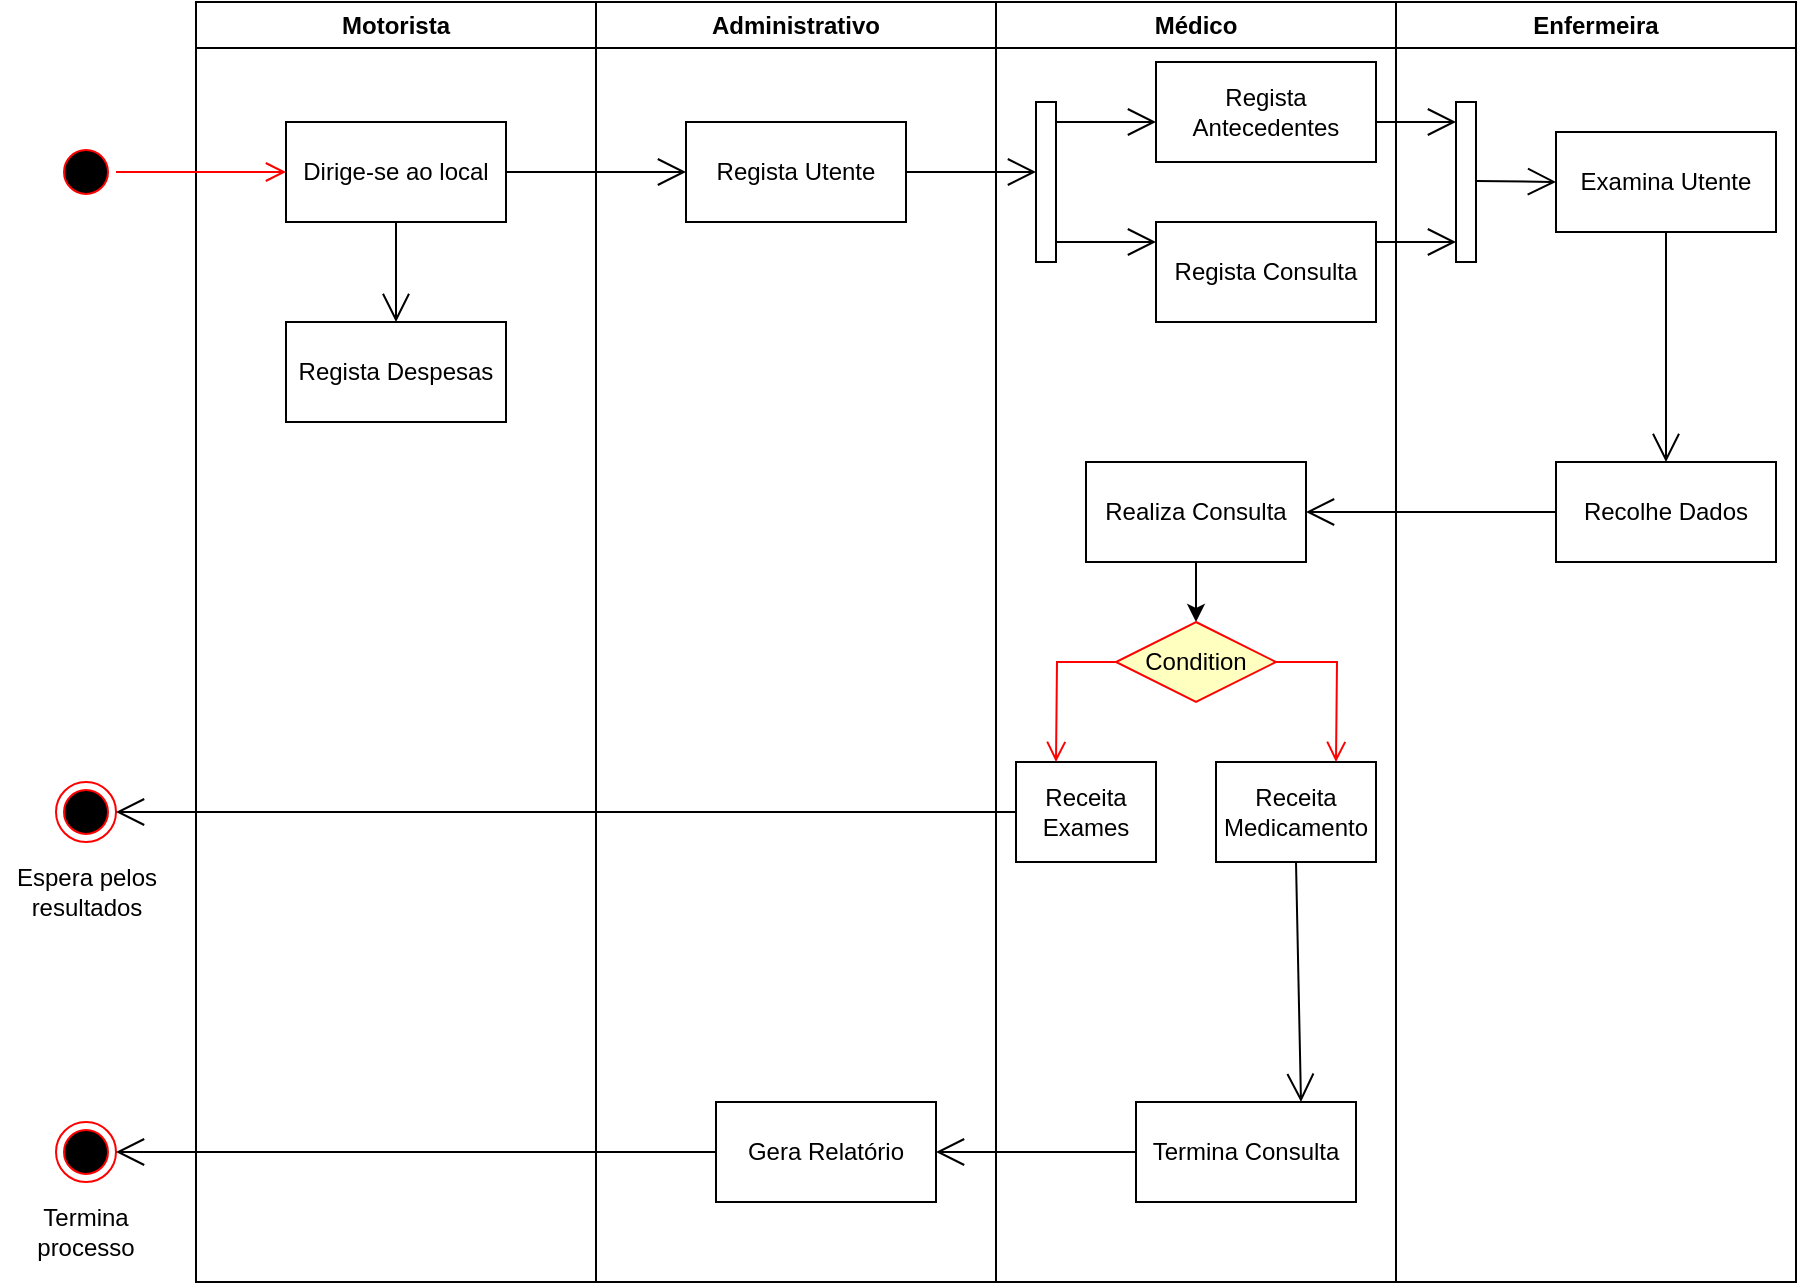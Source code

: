 <mxfile version="21.3.2" type="device" pages="2">
  <diagram name="Página-1" id="1N2g4Bq1KVtHdoyh-hZb">
    <mxGraphModel dx="1434" dy="756" grid="1" gridSize="10" guides="1" tooltips="1" connect="1" arrows="1" fold="1" page="1" pageScale="1" pageWidth="827" pageHeight="1169" math="0" shadow="0">
      <root>
        <mxCell id="0" />
        <mxCell id="1" parent="0" />
        <mxCell id="5waYzTfy96GrITrAyqW0-1" value="Motorista" style="swimlane;whiteSpace=wrap;html=1;" parent="1" vertex="1">
          <mxGeometry x="160" y="80" width="200" height="640" as="geometry" />
        </mxCell>
        <mxCell id="F6BKt166BYReW-WNeZs6-3" value="Dirige-se ao local" style="html=1;whiteSpace=wrap;" parent="5waYzTfy96GrITrAyqW0-1" vertex="1">
          <mxGeometry x="45" y="60" width="110" height="50" as="geometry" />
        </mxCell>
        <mxCell id="F6BKt166BYReW-WNeZs6-7" value="Regista Despesas" style="html=1;whiteSpace=wrap;" parent="5waYzTfy96GrITrAyqW0-1" vertex="1">
          <mxGeometry x="45" y="160" width="110" height="50" as="geometry" />
        </mxCell>
        <mxCell id="5waYzTfy96GrITrAyqW0-2" value="Administrativo" style="swimlane;whiteSpace=wrap;html=1;" parent="1" vertex="1">
          <mxGeometry x="360" y="80" width="200" height="640" as="geometry" />
        </mxCell>
        <mxCell id="F6BKt166BYReW-WNeZs6-9" value="Regista Utente" style="html=1;whiteSpace=wrap;" parent="5waYzTfy96GrITrAyqW0-2" vertex="1">
          <mxGeometry x="45" y="60" width="110" height="50" as="geometry" />
        </mxCell>
        <mxCell id="F6BKt166BYReW-WNeZs6-42" value="Gera Relatório" style="html=1;whiteSpace=wrap;" parent="5waYzTfy96GrITrAyqW0-2" vertex="1">
          <mxGeometry x="60" y="550" width="110" height="50" as="geometry" />
        </mxCell>
        <mxCell id="5waYzTfy96GrITrAyqW0-3" value="Médico" style="swimlane;whiteSpace=wrap;html=1;" parent="1" vertex="1">
          <mxGeometry x="560" y="80" width="200" height="640" as="geometry" />
        </mxCell>
        <mxCell id="F6BKt166BYReW-WNeZs6-11" value="" style="html=1;points=[];perimeter=orthogonalPerimeter;outlineConnect=0;targetShapes=umlLifeline;portConstraint=eastwest;newEdgeStyle={&quot;edgeStyle&quot;:&quot;elbowEdgeStyle&quot;,&quot;elbow&quot;:&quot;vertical&quot;,&quot;curved&quot;:0,&quot;rounded&quot;:0};" parent="5waYzTfy96GrITrAyqW0-3" vertex="1">
          <mxGeometry x="20" y="50" width="10" height="80" as="geometry" />
        </mxCell>
        <mxCell id="F6BKt166BYReW-WNeZs6-13" value="Regista Antecedentes" style="html=1;whiteSpace=wrap;" parent="5waYzTfy96GrITrAyqW0-3" vertex="1">
          <mxGeometry x="80" y="30" width="110" height="50" as="geometry" />
        </mxCell>
        <mxCell id="F6BKt166BYReW-WNeZs6-15" value="" style="endArrow=open;endFill=1;endSize=12;html=1;rounded=0;" parent="5waYzTfy96GrITrAyqW0-3" edge="1">
          <mxGeometry width="160" relative="1" as="geometry">
            <mxPoint x="30" y="120" as="sourcePoint" />
            <mxPoint x="80" y="120" as="targetPoint" />
          </mxGeometry>
        </mxCell>
        <mxCell id="F6BKt166BYReW-WNeZs6-16" value="Regista Consulta" style="html=1;whiteSpace=wrap;" parent="5waYzTfy96GrITrAyqW0-3" vertex="1">
          <mxGeometry x="80" y="110" width="110" height="50" as="geometry" />
        </mxCell>
        <mxCell id="F6BKt166BYReW-WNeZs6-17" value="" style="endArrow=open;endFill=1;endSize=12;html=1;rounded=0;" parent="5waYzTfy96GrITrAyqW0-3" edge="1">
          <mxGeometry width="160" relative="1" as="geometry">
            <mxPoint x="30" y="60" as="sourcePoint" />
            <mxPoint x="80" y="60" as="targetPoint" />
          </mxGeometry>
        </mxCell>
        <mxCell id="F6BKt166BYReW-WNeZs6-33" value="" style="edgeStyle=orthogonalEdgeStyle;rounded=0;orthogonalLoop=1;jettySize=auto;html=1;" parent="5waYzTfy96GrITrAyqW0-3" source="F6BKt166BYReW-WNeZs6-26" target="F6BKt166BYReW-WNeZs6-27" edge="1">
          <mxGeometry relative="1" as="geometry" />
        </mxCell>
        <mxCell id="F6BKt166BYReW-WNeZs6-26" value="Realiza Consulta" style="html=1;whiteSpace=wrap;" parent="5waYzTfy96GrITrAyqW0-3" vertex="1">
          <mxGeometry x="45" y="230" width="110" height="50" as="geometry" />
        </mxCell>
        <mxCell id="F6BKt166BYReW-WNeZs6-27" value="Condition" style="rhombus;whiteSpace=wrap;html=1;fontColor=#000000;fillColor=#ffffc0;strokeColor=#ff0000;" parent="5waYzTfy96GrITrAyqW0-3" vertex="1">
          <mxGeometry x="60" y="310" width="80" height="40" as="geometry" />
        </mxCell>
        <mxCell id="F6BKt166BYReW-WNeZs6-35" value="Receita Exames" style="html=1;whiteSpace=wrap;" parent="5waYzTfy96GrITrAyqW0-3" vertex="1">
          <mxGeometry x="10" y="380" width="70" height="50" as="geometry" />
        </mxCell>
        <mxCell id="F6BKt166BYReW-WNeZs6-36" value="" style="endArrow=open;endFill=1;endSize=12;html=1;rounded=0;exitX=0.5;exitY=1;exitDx=0;exitDy=0;entryX=0.75;entryY=0;entryDx=0;entryDy=0;" parent="5waYzTfy96GrITrAyqW0-3" source="F6BKt166BYReW-WNeZs6-34" target="F6BKt166BYReW-WNeZs6-40" edge="1">
          <mxGeometry width="160" relative="1" as="geometry">
            <mxPoint x="10" y="470" as="sourcePoint" />
            <mxPoint x="160" y="490" as="targetPoint" />
          </mxGeometry>
        </mxCell>
        <mxCell id="F6BKt166BYReW-WNeZs6-40" value="Termina Consulta" style="html=1;whiteSpace=wrap;" parent="5waYzTfy96GrITrAyqW0-3" vertex="1">
          <mxGeometry x="70" y="550" width="110" height="50" as="geometry" />
        </mxCell>
        <mxCell id="F6BKt166BYReW-WNeZs6-34" value="Receita Medicamento" style="html=1;whiteSpace=wrap;" parent="5waYzTfy96GrITrAyqW0-3" vertex="1">
          <mxGeometry x="110" y="380" width="80" height="50" as="geometry" />
        </mxCell>
        <mxCell id="5waYzTfy96GrITrAyqW0-4" value="Enfermeira" style="swimlane;whiteSpace=wrap;html=1;startSize=23;" parent="1" vertex="1">
          <mxGeometry x="760" y="80" width="200" height="640" as="geometry" />
        </mxCell>
        <mxCell id="F6BKt166BYReW-WNeZs6-18" value="" style="endArrow=open;endFill=1;endSize=12;html=1;rounded=0;" parent="5waYzTfy96GrITrAyqW0-4" edge="1">
          <mxGeometry width="160" relative="1" as="geometry">
            <mxPoint x="-10" y="60" as="sourcePoint" />
            <mxPoint x="30" y="60" as="targetPoint" />
          </mxGeometry>
        </mxCell>
        <mxCell id="F6BKt166BYReW-WNeZs6-19" value="" style="endArrow=open;endFill=1;endSize=12;html=1;rounded=0;" parent="5waYzTfy96GrITrAyqW0-4" edge="1">
          <mxGeometry width="160" relative="1" as="geometry">
            <mxPoint x="-10" y="120" as="sourcePoint" />
            <mxPoint x="30" y="120" as="targetPoint" />
          </mxGeometry>
        </mxCell>
        <mxCell id="F6BKt166BYReW-WNeZs6-20" value="" style="html=1;points=[];perimeter=orthogonalPerimeter;outlineConnect=0;targetShapes=umlLifeline;portConstraint=eastwest;newEdgeStyle={&quot;edgeStyle&quot;:&quot;elbowEdgeStyle&quot;,&quot;elbow&quot;:&quot;vertical&quot;,&quot;curved&quot;:0,&quot;rounded&quot;:0};" parent="5waYzTfy96GrITrAyqW0-4" vertex="1">
          <mxGeometry x="30" y="50" width="10" height="80" as="geometry" />
        </mxCell>
        <mxCell id="F6BKt166BYReW-WNeZs6-21" value="" style="endArrow=open;endFill=1;endSize=12;html=1;rounded=0;" parent="5waYzTfy96GrITrAyqW0-4" edge="1">
          <mxGeometry width="160" relative="1" as="geometry">
            <mxPoint x="40" y="89.5" as="sourcePoint" />
            <mxPoint x="80" y="90" as="targetPoint" />
          </mxGeometry>
        </mxCell>
        <mxCell id="F6BKt166BYReW-WNeZs6-22" value="Examina Utente" style="html=1;whiteSpace=wrap;" parent="5waYzTfy96GrITrAyqW0-4" vertex="1">
          <mxGeometry x="80" y="65" width="110" height="50" as="geometry" />
        </mxCell>
        <mxCell id="F6BKt166BYReW-WNeZs6-24" value="Recolhe Dados" style="html=1;whiteSpace=wrap;" parent="5waYzTfy96GrITrAyqW0-4" vertex="1">
          <mxGeometry x="80" y="230" width="110" height="50" as="geometry" />
        </mxCell>
        <mxCell id="F6BKt166BYReW-WNeZs6-23" value="" style="endArrow=open;endFill=1;endSize=12;html=1;rounded=0;exitX=0.5;exitY=1;exitDx=0;exitDy=0;" parent="5waYzTfy96GrITrAyqW0-4" source="F6BKt166BYReW-WNeZs6-22" target="F6BKt166BYReW-WNeZs6-24" edge="1">
          <mxGeometry width="160" relative="1" as="geometry">
            <mxPoint x="67" y="200" as="sourcePoint" />
            <mxPoint x="135" y="180" as="targetPoint" />
          </mxGeometry>
        </mxCell>
        <mxCell id="F6BKt166BYReW-WNeZs6-1" value="" style="ellipse;html=1;shape=startState;fillColor=#000000;strokeColor=#ff0000;" parent="1" vertex="1">
          <mxGeometry x="90" y="150" width="30" height="30" as="geometry" />
        </mxCell>
        <mxCell id="F6BKt166BYReW-WNeZs6-2" value="" style="edgeStyle=orthogonalEdgeStyle;html=1;verticalAlign=bottom;endArrow=open;endSize=8;strokeColor=#ff0000;rounded=0;entryX=0;entryY=0.5;entryDx=0;entryDy=0;fillColor=#0D0D0D;" parent="1" source="F6BKt166BYReW-WNeZs6-1" target="F6BKt166BYReW-WNeZs6-3" edge="1">
          <mxGeometry relative="1" as="geometry">
            <mxPoint x="190" y="145" as="targetPoint" />
          </mxGeometry>
        </mxCell>
        <mxCell id="F6BKt166BYReW-WNeZs6-4" value="" style="endArrow=open;endFill=1;endSize=12;html=1;rounded=0;exitX=0.5;exitY=1;exitDx=0;exitDy=0;" parent="1" source="F6BKt166BYReW-WNeZs6-3" edge="1">
          <mxGeometry width="160" relative="1" as="geometry">
            <mxPoint x="320" y="390" as="sourcePoint" />
            <mxPoint x="260" y="240" as="targetPoint" />
          </mxGeometry>
        </mxCell>
        <mxCell id="F6BKt166BYReW-WNeZs6-8" value="" style="endArrow=open;endFill=1;endSize=12;html=1;rounded=0;exitX=1;exitY=0.5;exitDx=0;exitDy=0;" parent="1" source="F6BKt166BYReW-WNeZs6-3" target="F6BKt166BYReW-WNeZs6-9" edge="1">
          <mxGeometry width="160" relative="1" as="geometry">
            <mxPoint x="315" y="144.5" as="sourcePoint" />
            <mxPoint x="390" y="145" as="targetPoint" />
          </mxGeometry>
        </mxCell>
        <mxCell id="F6BKt166BYReW-WNeZs6-10" value="" style="endArrow=open;endFill=1;endSize=12;html=1;rounded=0;exitX=1;exitY=0.5;exitDx=0;exitDy=0;" parent="1" source="F6BKt166BYReW-WNeZs6-9" target="F6BKt166BYReW-WNeZs6-11" edge="1">
          <mxGeometry width="160" relative="1" as="geometry">
            <mxPoint x="515" y="144.5" as="sourcePoint" />
            <mxPoint x="580" y="145" as="targetPoint" />
          </mxGeometry>
        </mxCell>
        <mxCell id="F6BKt166BYReW-WNeZs6-25" value="" style="endArrow=open;endFill=1;endSize=12;html=1;rounded=0;exitX=0;exitY=0.5;exitDx=0;exitDy=0;" parent="1" source="F6BKt166BYReW-WNeZs6-24" target="F6BKt166BYReW-WNeZs6-26" edge="1">
          <mxGeometry width="160" relative="1" as="geometry">
            <mxPoint x="320" y="390" as="sourcePoint" />
            <mxPoint x="740" y="335" as="targetPoint" />
          </mxGeometry>
        </mxCell>
        <mxCell id="F6BKt166BYReW-WNeZs6-28" value="" style="edgeStyle=orthogonalEdgeStyle;html=1;align=left;verticalAlign=bottom;endArrow=open;endSize=8;strokeColor=#ff0000;rounded=0;" parent="1" source="F6BKt166BYReW-WNeZs6-27" edge="1">
          <mxGeometry x="-1" relative="1" as="geometry">
            <mxPoint x="590" y="460" as="targetPoint" />
            <mxPoint as="offset" />
          </mxGeometry>
        </mxCell>
        <mxCell id="F6BKt166BYReW-WNeZs6-29" value="" style="edgeStyle=orthogonalEdgeStyle;html=1;align=left;verticalAlign=top;endArrow=open;endSize=8;strokeColor=#ff0000;rounded=0;" parent="1" source="F6BKt166BYReW-WNeZs6-27" edge="1">
          <mxGeometry x="-1" relative="1" as="geometry">
            <mxPoint x="730" y="460" as="targetPoint" />
          </mxGeometry>
        </mxCell>
        <mxCell id="F6BKt166BYReW-WNeZs6-41" value="" style="endArrow=open;endFill=1;endSize=12;html=1;rounded=0;exitX=0;exitY=0.5;exitDx=0;exitDy=0;" parent="1" source="F6BKt166BYReW-WNeZs6-40" edge="1">
          <mxGeometry width="160" relative="1" as="geometry">
            <mxPoint x="320" y="390" as="sourcePoint" />
            <mxPoint x="530" y="655" as="targetPoint" />
          </mxGeometry>
        </mxCell>
        <mxCell id="F6BKt166BYReW-WNeZs6-44" value="" style="ellipse;html=1;shape=endState;fillColor=#000000;strokeColor=#ff0000;" parent="1" vertex="1">
          <mxGeometry x="90" y="640" width="30" height="30" as="geometry" />
        </mxCell>
        <mxCell id="F6BKt166BYReW-WNeZs6-43" value="" style="endArrow=open;endFill=1;endSize=12;html=1;rounded=0;exitX=0;exitY=0.5;exitDx=0;exitDy=0;" parent="1" source="F6BKt166BYReW-WNeZs6-42" target="F6BKt166BYReW-WNeZs6-44" edge="1">
          <mxGeometry width="160" relative="1" as="geometry">
            <mxPoint x="50" y="640" as="sourcePoint" />
            <mxPoint x="130" y="640" as="targetPoint" />
          </mxGeometry>
        </mxCell>
        <mxCell id="F6BKt166BYReW-WNeZs6-45" value="" style="ellipse;html=1;shape=endState;fillColor=#000000;strokeColor=#ff0000;" parent="1" vertex="1">
          <mxGeometry x="90" y="470" width="30" height="30" as="geometry" />
        </mxCell>
        <mxCell id="F6BKt166BYReW-WNeZs6-37" value="" style="endArrow=open;endFill=1;endSize=12;html=1;rounded=0;exitX=0;exitY=0.5;exitDx=0;exitDy=0;" parent="1" source="F6BKt166BYReW-WNeZs6-35" target="F6BKt166BYReW-WNeZs6-45" edge="1">
          <mxGeometry width="160" relative="1" as="geometry">
            <mxPoint x="700" y="540" as="sourcePoint" />
            <mxPoint x="130" y="485" as="targetPoint" />
          </mxGeometry>
        </mxCell>
        <mxCell id="F6BKt166BYReW-WNeZs6-48" value="Espera pelos resultados" style="text;html=1;strokeColor=none;fillColor=none;align=center;verticalAlign=middle;whiteSpace=wrap;rounded=0;" parent="1" vertex="1">
          <mxGeometry x="62.5" y="510" width="85" height="30" as="geometry" />
        </mxCell>
        <mxCell id="F6BKt166BYReW-WNeZs6-49" value="Termina processo" style="text;html=1;strokeColor=none;fillColor=none;align=center;verticalAlign=middle;whiteSpace=wrap;rounded=0;" parent="1" vertex="1">
          <mxGeometry x="75" y="680" width="60" height="30" as="geometry" />
        </mxCell>
      </root>
    </mxGraphModel>
  </diagram>
  <diagram id="l0WgPEK_FeNvttV4ZsF4" name="Página-2">
    <mxGraphModel dx="1434" dy="756" grid="1" gridSize="10" guides="1" tooltips="1" connect="1" arrows="1" fold="1" page="1" pageScale="1" pageWidth="827" pageHeight="1169" math="0" shadow="0">
      <root>
        <mxCell id="0" />
        <mxCell id="1" parent="0" />
      </root>
    </mxGraphModel>
  </diagram>
</mxfile>
